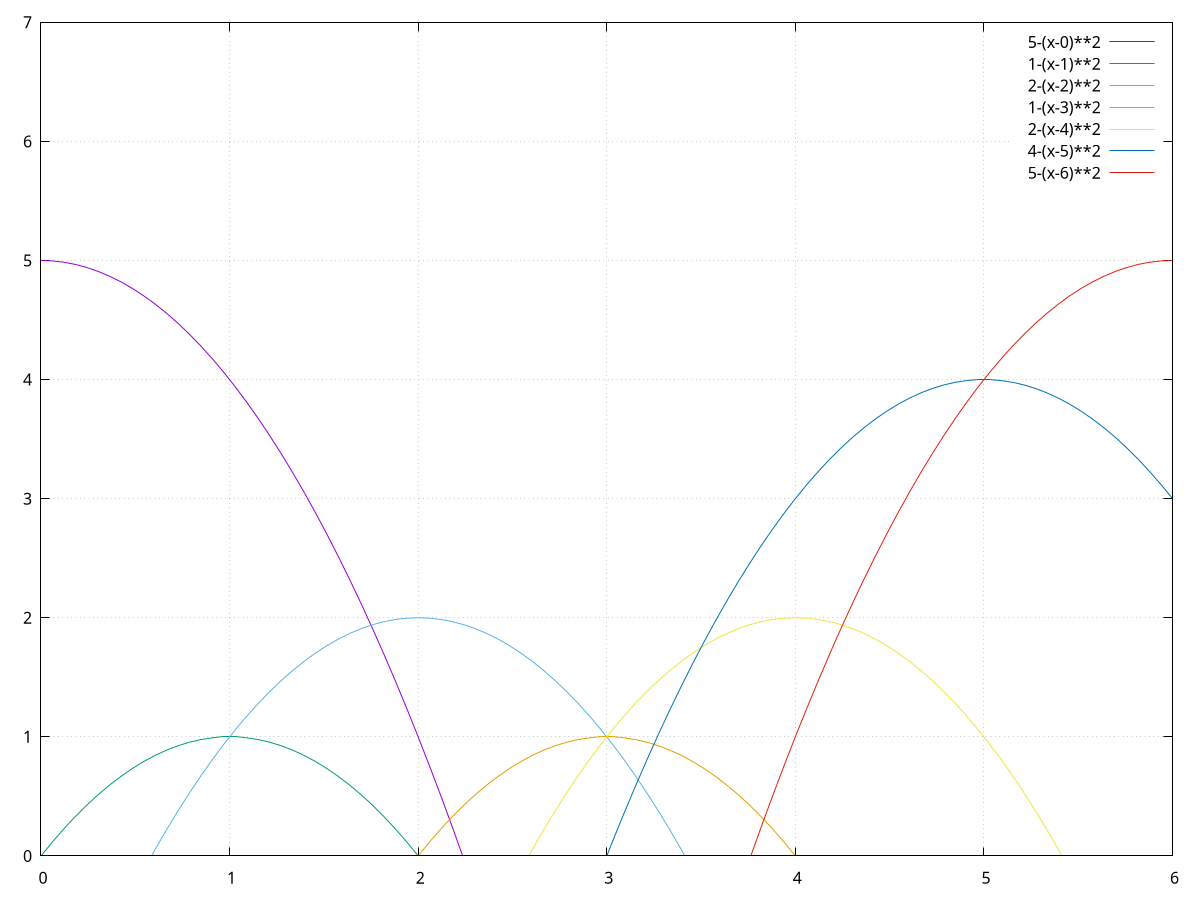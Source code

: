 set term postscript enhanced color
set output "paraboles_tore2.s"
set xtics 1
set ytics 1
set grid
#lot [0:6][0:7] 1-x**2, 2-(x-1)**2, 4-(x-2)**2, 5-(x-3)**2, 1-(x-4)**2, 2-(x-5)**2

plot [0:6][0:7]  5-(x-0)**2, 1-(x-1)**2, 2-(x-2)**2, 1-(x-3)**2, 2-(x-4)**2, 4-(x-5)**2, 5-(x-6)**2